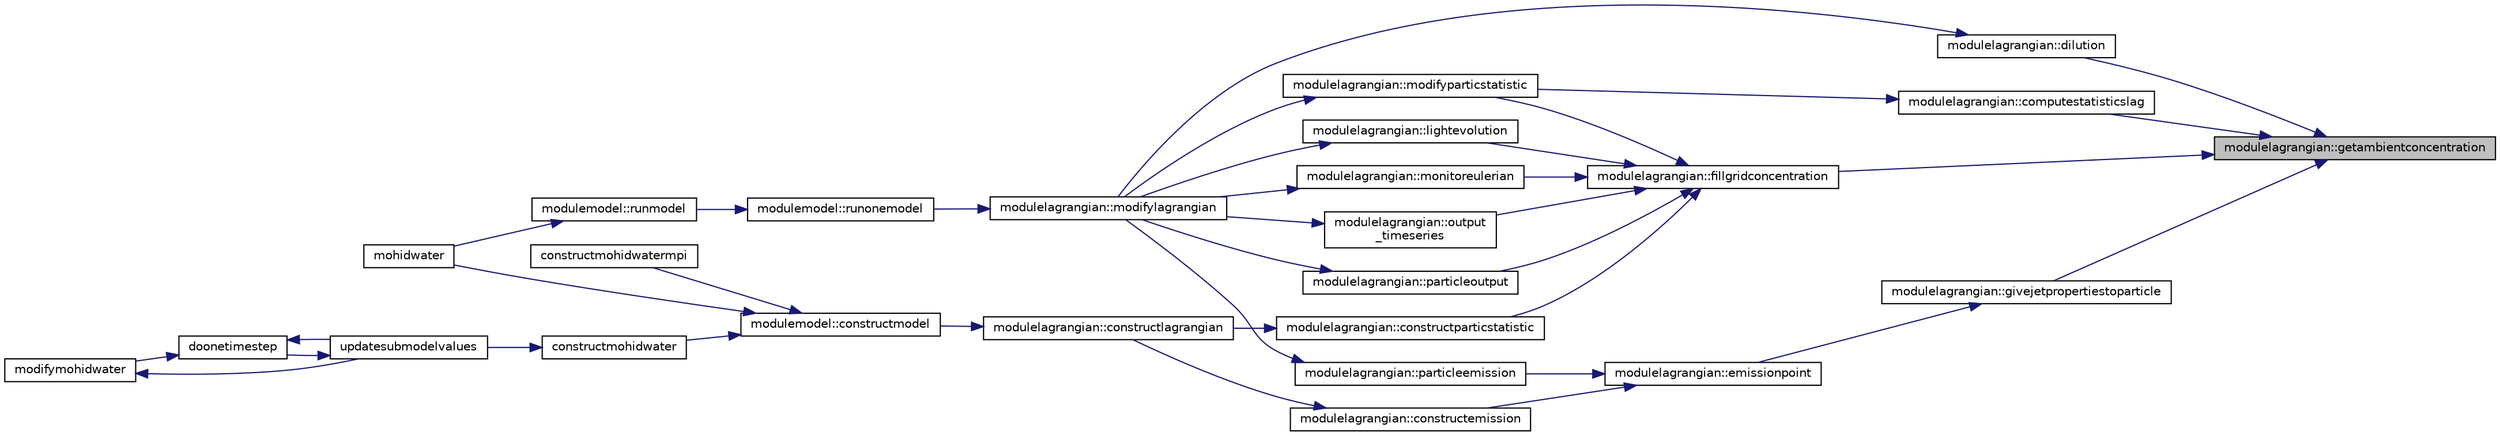 digraph "modulelagrangian::getambientconcentration"
{
 // LATEX_PDF_SIZE
  edge [fontname="Helvetica",fontsize="10",labelfontname="Helvetica",labelfontsize="10"];
  node [fontname="Helvetica",fontsize="10",shape=record];
  rankdir="RL";
  Node1 [label="modulelagrangian::getambientconcentration",height=0.2,width=0.4,color="black", fillcolor="grey75", style="filled", fontcolor="black",tooltip=" "];
  Node1 -> Node2 [dir="back",color="midnightblue",fontsize="10",style="solid"];
  Node2 [label="modulelagrangian::computestatisticslag",height=0.2,width=0.4,color="black", fillcolor="white", style="filled",URL="$namespacemodulelagrangian.html#afbe53c51100e0ccf05c86c57cde70d49",tooltip=" "];
  Node2 -> Node3 [dir="back",color="midnightblue",fontsize="10",style="solid"];
  Node3 [label="modulelagrangian::modifyparticstatistic",height=0.2,width=0.4,color="black", fillcolor="white", style="filled",URL="$namespacemodulelagrangian.html#a101763d65fb26cd32c402a807ae7c733",tooltip=" "];
  Node3 -> Node4 [dir="back",color="midnightblue",fontsize="10",style="solid"];
  Node4 [label="modulelagrangian::modifylagrangian",height=0.2,width=0.4,color="black", fillcolor="white", style="filled",URL="$namespacemodulelagrangian.html#a1097f962a7a848d12f7f3036993f7b93",tooltip=" "];
  Node4 -> Node5 [dir="back",color="midnightblue",fontsize="10",style="solid"];
  Node5 [label="modulemodel::runonemodel",height=0.2,width=0.4,color="black", fillcolor="white", style="filled",URL="$namespacemodulemodel.html#ab22d85061a595a03c83c11766cba5587",tooltip=" "];
  Node5 -> Node6 [dir="back",color="midnightblue",fontsize="10",style="solid"];
  Node6 [label="modulemodel::runmodel",height=0.2,width=0.4,color="black", fillcolor="white", style="filled",URL="$namespacemodulemodel.html#a16a07d5b28a4877790acec46aed111b6",tooltip=" "];
  Node6 -> Node7 [dir="back",color="midnightblue",fontsize="10",style="solid"];
  Node7 [label="mohidwater",height=0.2,width=0.4,color="black", fillcolor="white", style="filled",URL="$_main_8_f90.html#a22cacab418d9e36dcaa8c3aef44b4185",tooltip=" "];
  Node1 -> Node8 [dir="back",color="midnightblue",fontsize="10",style="solid"];
  Node8 [label="modulelagrangian::dilution",height=0.2,width=0.4,color="black", fillcolor="white", style="filled",URL="$namespacemodulelagrangian.html#af886fd4c925246d6362ab14b2bfdcff1",tooltip=" "];
  Node8 -> Node4 [dir="back",color="midnightblue",fontsize="10",style="solid"];
  Node1 -> Node9 [dir="back",color="midnightblue",fontsize="10",style="solid"];
  Node9 [label="modulelagrangian::fillgridconcentration",height=0.2,width=0.4,color="black", fillcolor="white", style="filled",URL="$namespacemodulelagrangian.html#a841c52a7705b666c34f7c0874d5c88d6",tooltip=" "];
  Node9 -> Node10 [dir="back",color="midnightblue",fontsize="10",style="solid"];
  Node10 [label="modulelagrangian::constructparticstatistic",height=0.2,width=0.4,color="black", fillcolor="white", style="filled",URL="$namespacemodulelagrangian.html#a9111f92be66d257fc573bf898bbc38d9",tooltip=" "];
  Node10 -> Node11 [dir="back",color="midnightblue",fontsize="10",style="solid"];
  Node11 [label="modulelagrangian::constructlagrangian",height=0.2,width=0.4,color="black", fillcolor="white", style="filled",URL="$namespacemodulelagrangian.html#ad766e71e7390a14dd30513d8ec8ca115",tooltip=" "];
  Node11 -> Node12 [dir="back",color="midnightblue",fontsize="10",style="solid"];
  Node12 [label="modulemodel::constructmodel",height=0.2,width=0.4,color="black", fillcolor="white", style="filled",URL="$namespacemodulemodel.html#abcddd2b6e97f110b0c5b3bb00f069570",tooltip=" "];
  Node12 -> Node13 [dir="back",color="midnightblue",fontsize="10",style="solid"];
  Node13 [label="constructmohidwater",height=0.2,width=0.4,color="black", fillcolor="white", style="filled",URL="$_main_8_f90.html#abc6cfc7bca3f0c4dda032a34b9690319",tooltip=" "];
  Node13 -> Node14 [dir="back",color="midnightblue",fontsize="10",style="solid"];
  Node14 [label="updatesubmodelvalues",height=0.2,width=0.4,color="black", fillcolor="white", style="filled",URL="$_main_8_f90.html#a4c5ecbd810307fa557d4b4e6719c7fd1",tooltip=" "];
  Node14 -> Node15 [dir="back",color="midnightblue",fontsize="10",style="solid"];
  Node15 [label="doonetimestep",height=0.2,width=0.4,color="black", fillcolor="white", style="filled",URL="$_main_8_f90.html#a5a877f32d8c35a58c7bd824a65b07dba",tooltip=" "];
  Node15 -> Node16 [dir="back",color="midnightblue",fontsize="10",style="solid"];
  Node16 [label="modifymohidwater",height=0.2,width=0.4,color="black", fillcolor="white", style="filled",URL="$_main_8_f90.html#a98b6185e00bdaa093569c6645482e68b",tooltip=" "];
  Node16 -> Node14 [dir="back",color="midnightblue",fontsize="10",style="solid"];
  Node15 -> Node14 [dir="back",color="midnightblue",fontsize="10",style="solid"];
  Node12 -> Node17 [dir="back",color="midnightblue",fontsize="10",style="solid"];
  Node17 [label="constructmohidwatermpi",height=0.2,width=0.4,color="black", fillcolor="white", style="filled",URL="$_main_8_f90.html#a364d1a7b4621ef3a56c71daf2af5147e",tooltip=" "];
  Node12 -> Node7 [dir="back",color="midnightblue",fontsize="10",style="solid"];
  Node9 -> Node18 [dir="back",color="midnightblue",fontsize="10",style="solid"];
  Node18 [label="modulelagrangian::lightevolution",height=0.2,width=0.4,color="black", fillcolor="white", style="filled",URL="$namespacemodulelagrangian.html#aba461e3f5d94c00b11072bae66f32060",tooltip=" "];
  Node18 -> Node4 [dir="back",color="midnightblue",fontsize="10",style="solid"];
  Node9 -> Node3 [dir="back",color="midnightblue",fontsize="10",style="solid"];
  Node9 -> Node19 [dir="back",color="midnightblue",fontsize="10",style="solid"];
  Node19 [label="modulelagrangian::monitoreulerian",height=0.2,width=0.4,color="black", fillcolor="white", style="filled",URL="$namespacemodulelagrangian.html#ad6a4bcc42c67f187fb3a812f39b8c751",tooltip=" "];
  Node19 -> Node4 [dir="back",color="midnightblue",fontsize="10",style="solid"];
  Node9 -> Node20 [dir="back",color="midnightblue",fontsize="10",style="solid"];
  Node20 [label="modulelagrangian::output\l_timeseries",height=0.2,width=0.4,color="black", fillcolor="white", style="filled",URL="$namespacemodulelagrangian.html#a0fa6098d248ced3df6bda0b337789166",tooltip=" "];
  Node20 -> Node4 [dir="back",color="midnightblue",fontsize="10",style="solid"];
  Node9 -> Node21 [dir="back",color="midnightblue",fontsize="10",style="solid"];
  Node21 [label="modulelagrangian::particleoutput",height=0.2,width=0.4,color="black", fillcolor="white", style="filled",URL="$namespacemodulelagrangian.html#aa775be66f039a949bf0d897457b63cab",tooltip=" "];
  Node21 -> Node4 [dir="back",color="midnightblue",fontsize="10",style="solid"];
  Node1 -> Node22 [dir="back",color="midnightblue",fontsize="10",style="solid"];
  Node22 [label="modulelagrangian::givejetpropertiestoparticle",height=0.2,width=0.4,color="black", fillcolor="white", style="filled",URL="$namespacemodulelagrangian.html#a71c61c30f1e91a2e99d88358b92559eb",tooltip=" "];
  Node22 -> Node23 [dir="back",color="midnightblue",fontsize="10",style="solid"];
  Node23 [label="modulelagrangian::emissionpoint",height=0.2,width=0.4,color="black", fillcolor="white", style="filled",URL="$namespacemodulelagrangian.html#a2c2297af310e54bf92d0a22b49d375ca",tooltip=" "];
  Node23 -> Node24 [dir="back",color="midnightblue",fontsize="10",style="solid"];
  Node24 [label="modulelagrangian::constructemission",height=0.2,width=0.4,color="black", fillcolor="white", style="filled",URL="$namespacemodulelagrangian.html#ac0e529585f9aa6d77944f42eec49c399",tooltip=" "];
  Node24 -> Node11 [dir="back",color="midnightblue",fontsize="10",style="solid"];
  Node23 -> Node25 [dir="back",color="midnightblue",fontsize="10",style="solid"];
  Node25 [label="modulelagrangian::particleemission",height=0.2,width=0.4,color="black", fillcolor="white", style="filled",URL="$namespacemodulelagrangian.html#a529648b66afb4cc44ecf46c2557c0c35",tooltip=" "];
  Node25 -> Node4 [dir="back",color="midnightblue",fontsize="10",style="solid"];
}

